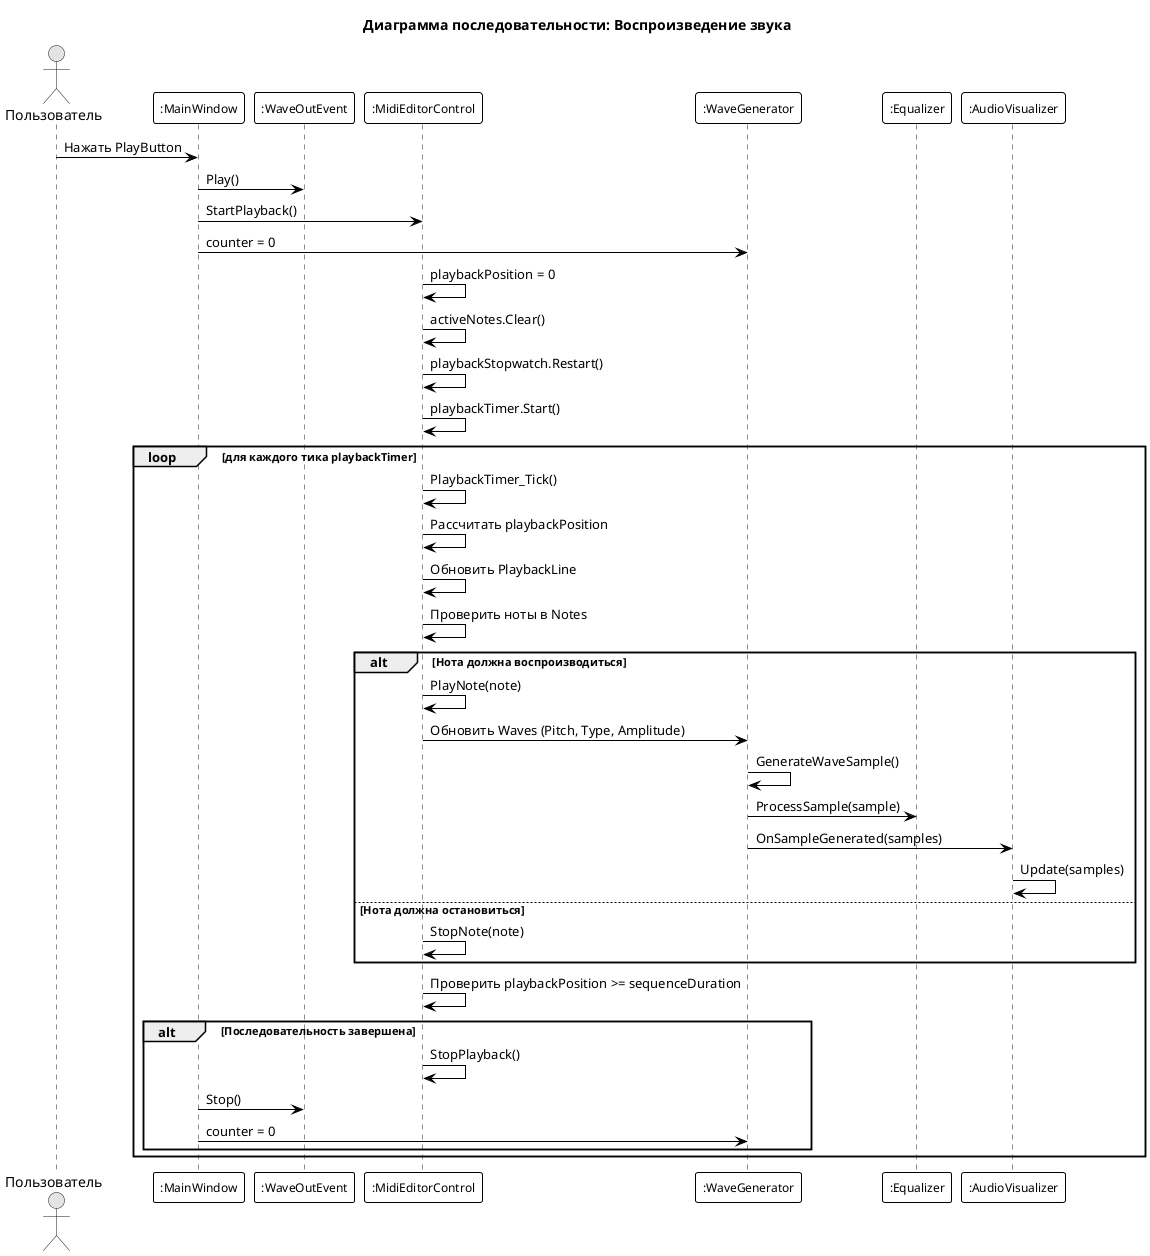 @startuml SequenceDiagramPlayback

' ГОСТ-стиль: черно-белый, без теней
skinparam monochrome true
skinparam shadowing false
skinparam participantFontSize 12
skinparam participantFontName Arial
skinparam participantBorderThickness 1
skinparam participantBackgroundColor none
skinparam participantBorderColor black
skinparam ArrowColor black

title Диаграмма последовательности: Воспроизведение звука

actor Пользователь
participant ":MainWindow" as MainWindow
participant ":WaveOutEvent" as WaveOut
participant ":MidiEditorControl" as MidiEditor
participant ":WaveGenerator" as WaveGenerator
participant ":Equalizer" as Equalizer
participant ":AudioVisualizer" as Visualizer

Пользователь -> MainWindow: Нажать PlayButton
MainWindow -> WaveOut: Play()
MainWindow -> MidiEditor: StartPlayback()
MainWindow -> WaveGenerator: counter = 0
MidiEditor -> MidiEditor: playbackPosition = 0
MidiEditor -> MidiEditor: activeNotes.Clear()
MidiEditor -> MidiEditor: playbackStopwatch.Restart()
MidiEditor -> MidiEditor: playbackTimer.Start()

loop для каждого тика playbackTimer
  MidiEditor -> MidiEditor: PlaybackTimer_Tick()
  MidiEditor -> MidiEditor: Рассчитать playbackPosition
  MidiEditor -> MidiEditor: Обновить PlaybackLine
  MidiEditor -> MidiEditor: Проверить ноты в Notes
  alt Нота должна воспроизводиться
    MidiEditor -> MidiEditor: PlayNote(note)
    MidiEditor -> WaveGenerator: Обновить Waves (Pitch, Type, Amplitude)
    WaveGenerator -> WaveGenerator: GenerateWaveSample()
    WaveGenerator -> Equalizer: ProcessSample(sample)
    WaveGenerator -> Visualizer: OnSampleGenerated(samples)
    Visualizer -> Visualizer: Update(samples)
  else Нота должна остановиться
    MidiEditor -> MidiEditor: StopNote(note)
  end alt
  MidiEditor -> MidiEditor: Проверить playbackPosition >= sequenceDuration
  alt Последовательность завершена
    MidiEditor -> MidiEditor: StopPlayback()
    MainWindow -> WaveOut: Stop()
    MainWindow -> WaveGenerator: counter = 0
  end alt
end loop

@enduml